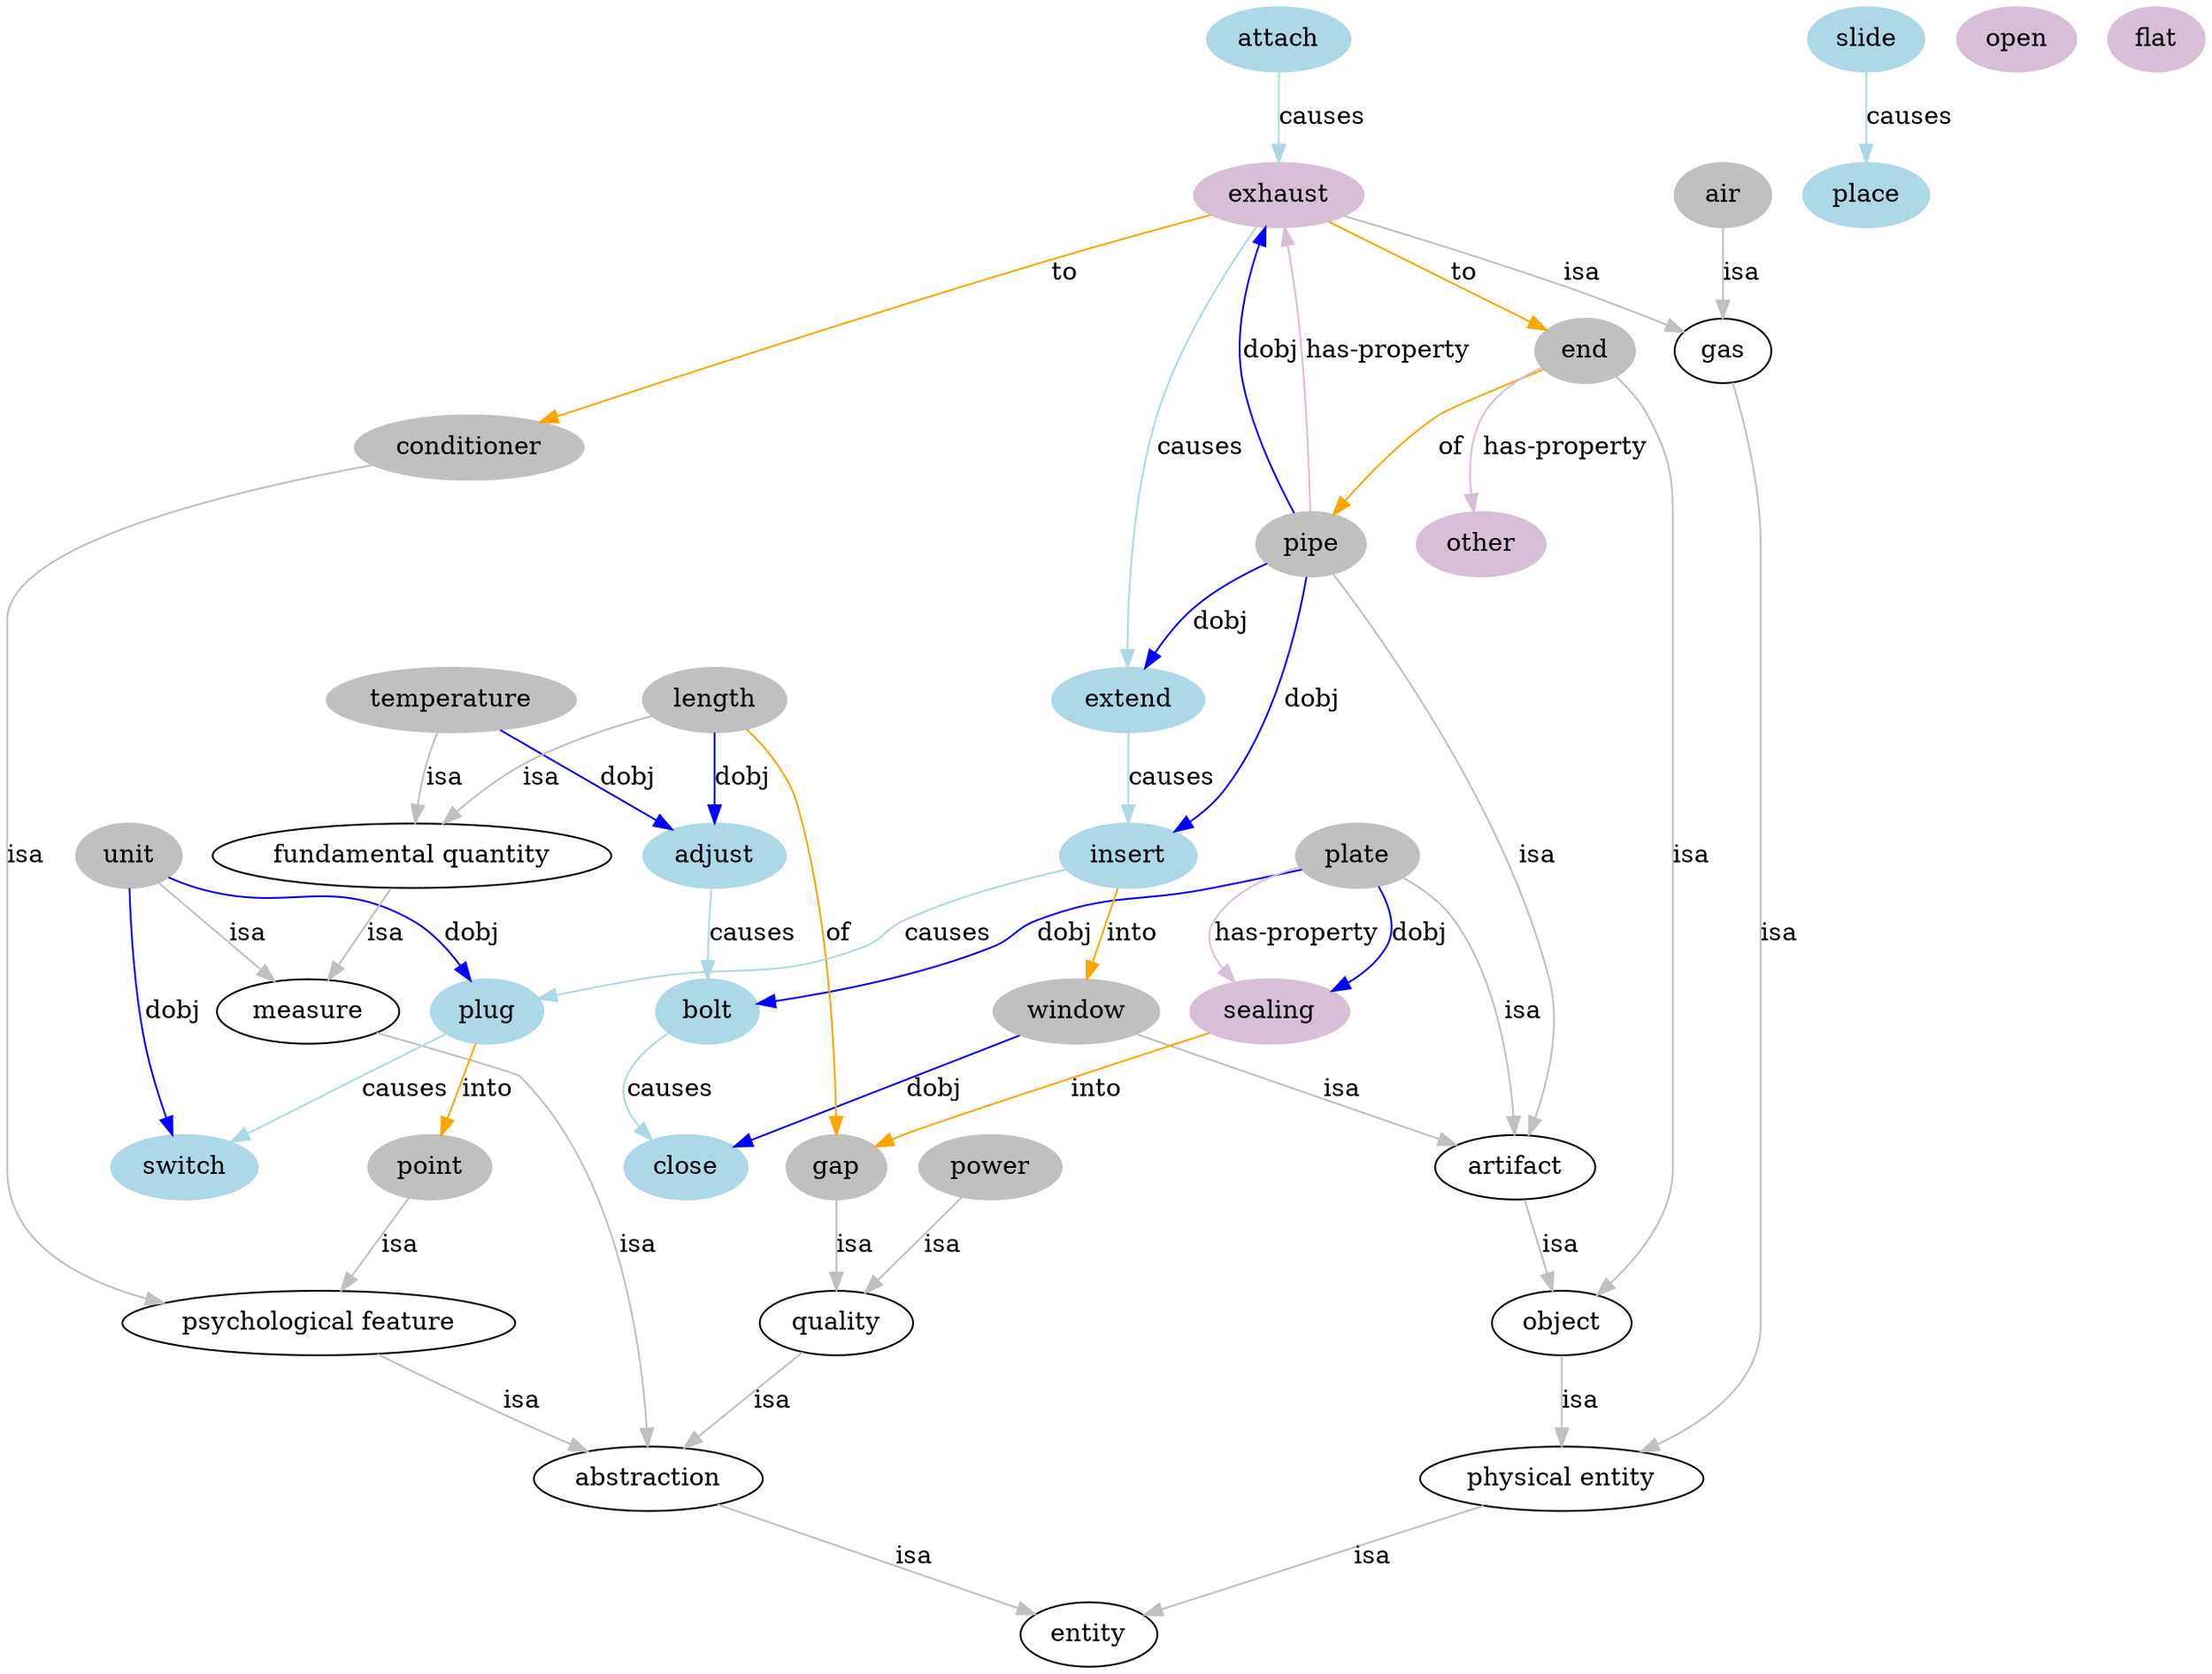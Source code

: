 digraph typehierarchy {
"gas" -> "physical entity" [label = "isa"  color = "grey"]
"conditioner" -> "psychological feature" [label = "isa"  color = "grey"]
"end" -> "object" [label = "isa"  color = "grey"]
"quality" -> "abstraction" [label = "isa"  color = "grey"]
"gap" -> "quality" [label = "isa"  color = "grey"]
"artifact" -> "object" [label = "isa"  color = "grey"]
"pipe" -> "artifact" [label = "isa"  color = "grey"]
"plate" -> "artifact" [label = "isa"  color = "grey"]
"point" -> "psychological feature" [label = "isa"  color = "grey"]
"unit" -> "measure" [label = "isa"  color = "grey"]
"window" -> "artifact" [label = "isa"  color = "grey"]
"temperature" -> "fundamental quantity" [label = "isa"  color = "grey"]
"power" -> "quality" [label = "isa"  color = "grey"]
"length" -> "fundamental quantity" [label = "isa"  color = "grey"]
"fundamental quantity" -> "measure" [label = "isa"  color = "grey"]
"measure" -> "abstraction" [label = "isa"  color = "grey"]
"exhaust" -> "gas" [label = "isa"  color = "grey"]
"object" -> "physical entity" [label = "isa"  color = "grey"]
"psychological feature" -> "abstraction" [label = "isa"  color = "grey"]
"abstraction" -> "entity" [label = "isa"  color = "grey"]
"air" -> "gas" [label = "isa"  color = "grey"]
"physical entity" -> "entity" [label = "isa"  color = "grey"]
"adjust" -> "bolt" [label = "causes"  color = "lightblue"]
"attach" -> "exhaust" [label = "causes"  color = "lightblue"]
"bolt" -> "close" [label = "causes"  color = "lightblue"]
"exhaust" -> "extend" [label = "causes"  color = "lightblue"]
"insert" -> "plug" [label = "causes"  color = "lightblue"]
"slide" -> "place" [label = "causes"  color = "lightblue"]
"plug" -> "switch" [label = "causes"  color = "lightblue"]
"extend" -> "insert" [label = "causes"  color = "lightblue"]
"length" -> "adjust" [label = "dobj"  color = "blue"]
"plate" -> "bolt" [label = "dobj"  color = "blue"]
"window" -> "close" [label = "dobj"  color = "blue"]
"pipe" -> "exhaust" [label = "dobj"  color = "blue"]
"pipe" -> "extend" [label = "dobj"  color = "blue"]
"pipe" -> "insert" [label = "dobj"  color = "blue"]
"plate" -> "sealing" [label = "dobj"  color = "blue"]
"unit" -> "plug" [label = "dobj"  color = "blue"]
"unit" -> "switch" [label = "dobj"  color = "blue"]
"temperature" -> "adjust" [label = "dobj"  color = "blue"]
"sealing" -> "gap" [label = "into"  color = "orange"]
"length" -> "gap" [label = "of"  color = "orange"]
"exhaust" -> "conditioner" [label = "to"  color = "orange"]
"end" -> "pipe" [label = "of"  color = "orange"]
"exhaust" -> "end" [label = "to"  color = "orange"]
"insert" -> "window" [label = "into"  color = "orange"]
"plug" -> "point" [label = "into"  color = "orange"]
"plate" -> "sealing" [label = "has-property"  color = "thistle"]
"end" -> "other" [label = "has-property"  color = "thistle"]
"pipe" -> "exhaust" [label = "has-property"  color = "thistle"]
"window"[color = "grey"  style = "filled"]
"unit"[color = "grey"  style = "filled"]
"temperature"[color = "grey"  style = "filled"]
"power"[color = "grey"  style = "filled"]
"point"[color = "grey"  style = "filled"]
"plate"[color = "grey"  style = "filled"]
"pipe"[color = "grey"  style = "filled"]
"length"[color = "grey"  style = "filled"]
"gap"[color = "grey"  style = "filled"]
"exhaust"[color = "grey"  style = "filled"]
"end"[color = "grey"  style = "filled"]
"conditioner"[color = "grey"  style = "filled"]
"air"[color = "grey"  style = "filled"]
"switch"[color = "lightblue"  style = "filled"]
"slide"[color = "lightblue"  style = "filled"]
"plug"[color = "lightblue"  style = "filled"]
"place"[color = "lightblue"  style = "filled"]
"insert"[color = "lightblue"  style = "filled"]
"extend"[color = "lightblue"  style = "filled"]
"exhaust"[color = "lightblue"  style = "filled"]
"close"[color = "lightblue"  style = "filled"]
"bolt"[color = "lightblue"  style = "filled"]
"attach"[color = "lightblue"  style = "filled"]
"adjust"[color = "lightblue"  style = "filled"]
"sealing"[color = "thistle"  style = "filled"]
"other"[color = "thistle"  style = "filled"]
"open"[color = "thistle"  style = "filled"]
"flat"[color = "thistle"  style = "filled"]
"exhaust"[color = "thistle"  style = "filled"]
}